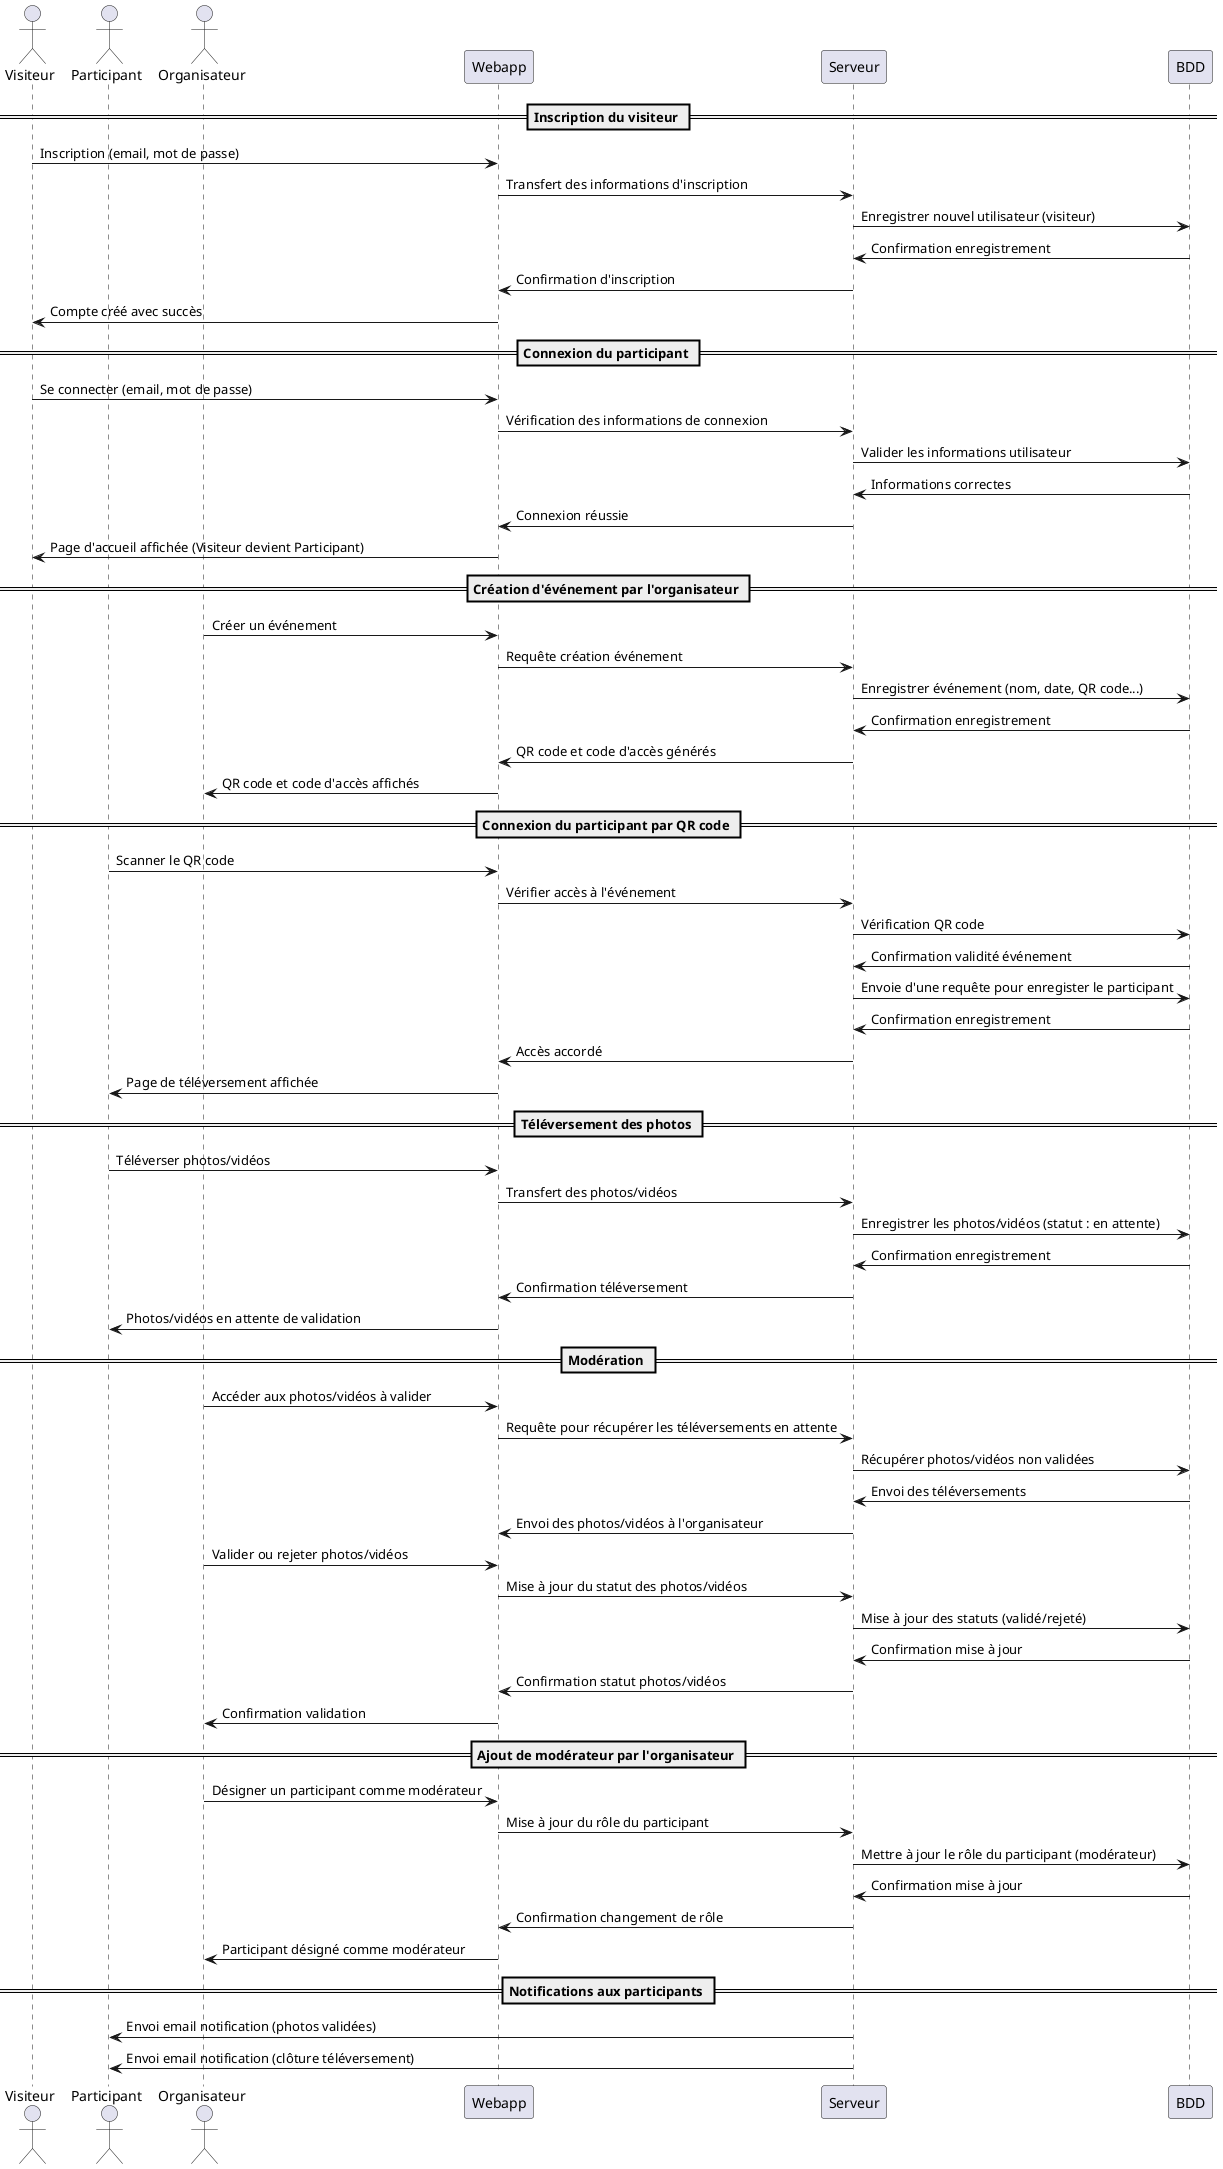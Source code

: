 @startuml sequence

actor Visiteur
actor Participant
actor Organisateur
participant "Webapp" as Webapp
participant "Serveur" as Serveur
participant "BDD" as BDD

== Inscription du visiteur ==
Visiteur -> Webapp : Inscription (email, mot de passe)
Webapp -> Serveur : Transfert des informations d'inscription
Serveur -> BDD : Enregistrer nouvel utilisateur (visiteur)
BDD -> Serveur : Confirmation enregistrement
Serveur -> Webapp : Confirmation d'inscription
Webapp -> Visiteur : Compte créé avec succès

== Connexion du participant ==
Visiteur -> Webapp : Se connecter (email, mot de passe)
Webapp -> Serveur : Vérification des informations de connexion
Serveur -> BDD : Valider les informations utilisateur
BDD -> Serveur : Informations correctes
Serveur -> Webapp : Connexion réussie
Webapp -> Visiteur : Page d'accueil affichée (Visiteur devient Participant)

== Création d'événement par l'organisateur ==
Organisateur -> Webapp : Créer un événement
Webapp -> Serveur : Requête création événement
Serveur -> BDD : Enregistrer événement (nom, date, QR code...)
BDD -> Serveur : Confirmation enregistrement
Serveur -> Webapp : QR code et code d'accès générés
Webapp -> Organisateur : QR code et code d'accès affichés

== Connexion du participant par QR code ==
Participant -> Webapp : Scanner le QR code
Webapp -> Serveur : Vérifier accès à l'événement
Serveur -> BDD : Vérification QR code
BDD -> Serveur : Confirmation validité événement
Serveur -> BDD : Envoie d'une requête pour enregister le participant
BDD -> Serveur : Confirmation enregistrement
Serveur -> Webapp : Accès accordé
Webapp -> Participant : Page de téléversement affichée

== Téléversement des photos ==
Participant -> Webapp : Téléverser photos/vidéos
Webapp -> Serveur : Transfert des photos/vidéos
Serveur -> BDD : Enregistrer les photos/vidéos (statut : en attente)
BDD -> Serveur : Confirmation enregistrement
Serveur -> Webapp : Confirmation téléversement
Webapp -> Participant : Photos/vidéos en attente de validation

== Modération ==
Organisateur -> Webapp : Accéder aux photos/vidéos à valider
Webapp -> Serveur : Requête pour récupérer les téléversements en attente
Serveur -> BDD : Récupérer photos/vidéos non validées
BDD -> Serveur : Envoi des téléversements
Serveur -> Webapp : Envoi des photos/vidéos à l'organisateur
Organisateur -> Webapp : Valider ou rejeter photos/vidéos
Webapp -> Serveur : Mise à jour du statut des photos/vidéos
Serveur -> BDD : Mise à jour des statuts (validé/rejeté)
BDD -> Serveur : Confirmation mise à jour
Serveur -> Webapp : Confirmation statut photos/vidéos
Webapp -> Organisateur : Confirmation validation

== Ajout de modérateur par l'organisateur ==
Organisateur -> Webapp : Désigner un participant comme modérateur
Webapp -> Serveur : Mise à jour du rôle du participant
Serveur -> BDD : Mettre à jour le rôle du participant (modérateur)
BDD -> Serveur : Confirmation mise à jour
Serveur -> Webapp : Confirmation changement de rôle
Webapp -> Organisateur : Participant désigné comme modérateur

== Notifications aux participants ==
Serveur -> Participant : Envoi email notification (photos validées)
Serveur -> Participant : Envoi email notification (clôture téléversement)

@enduml